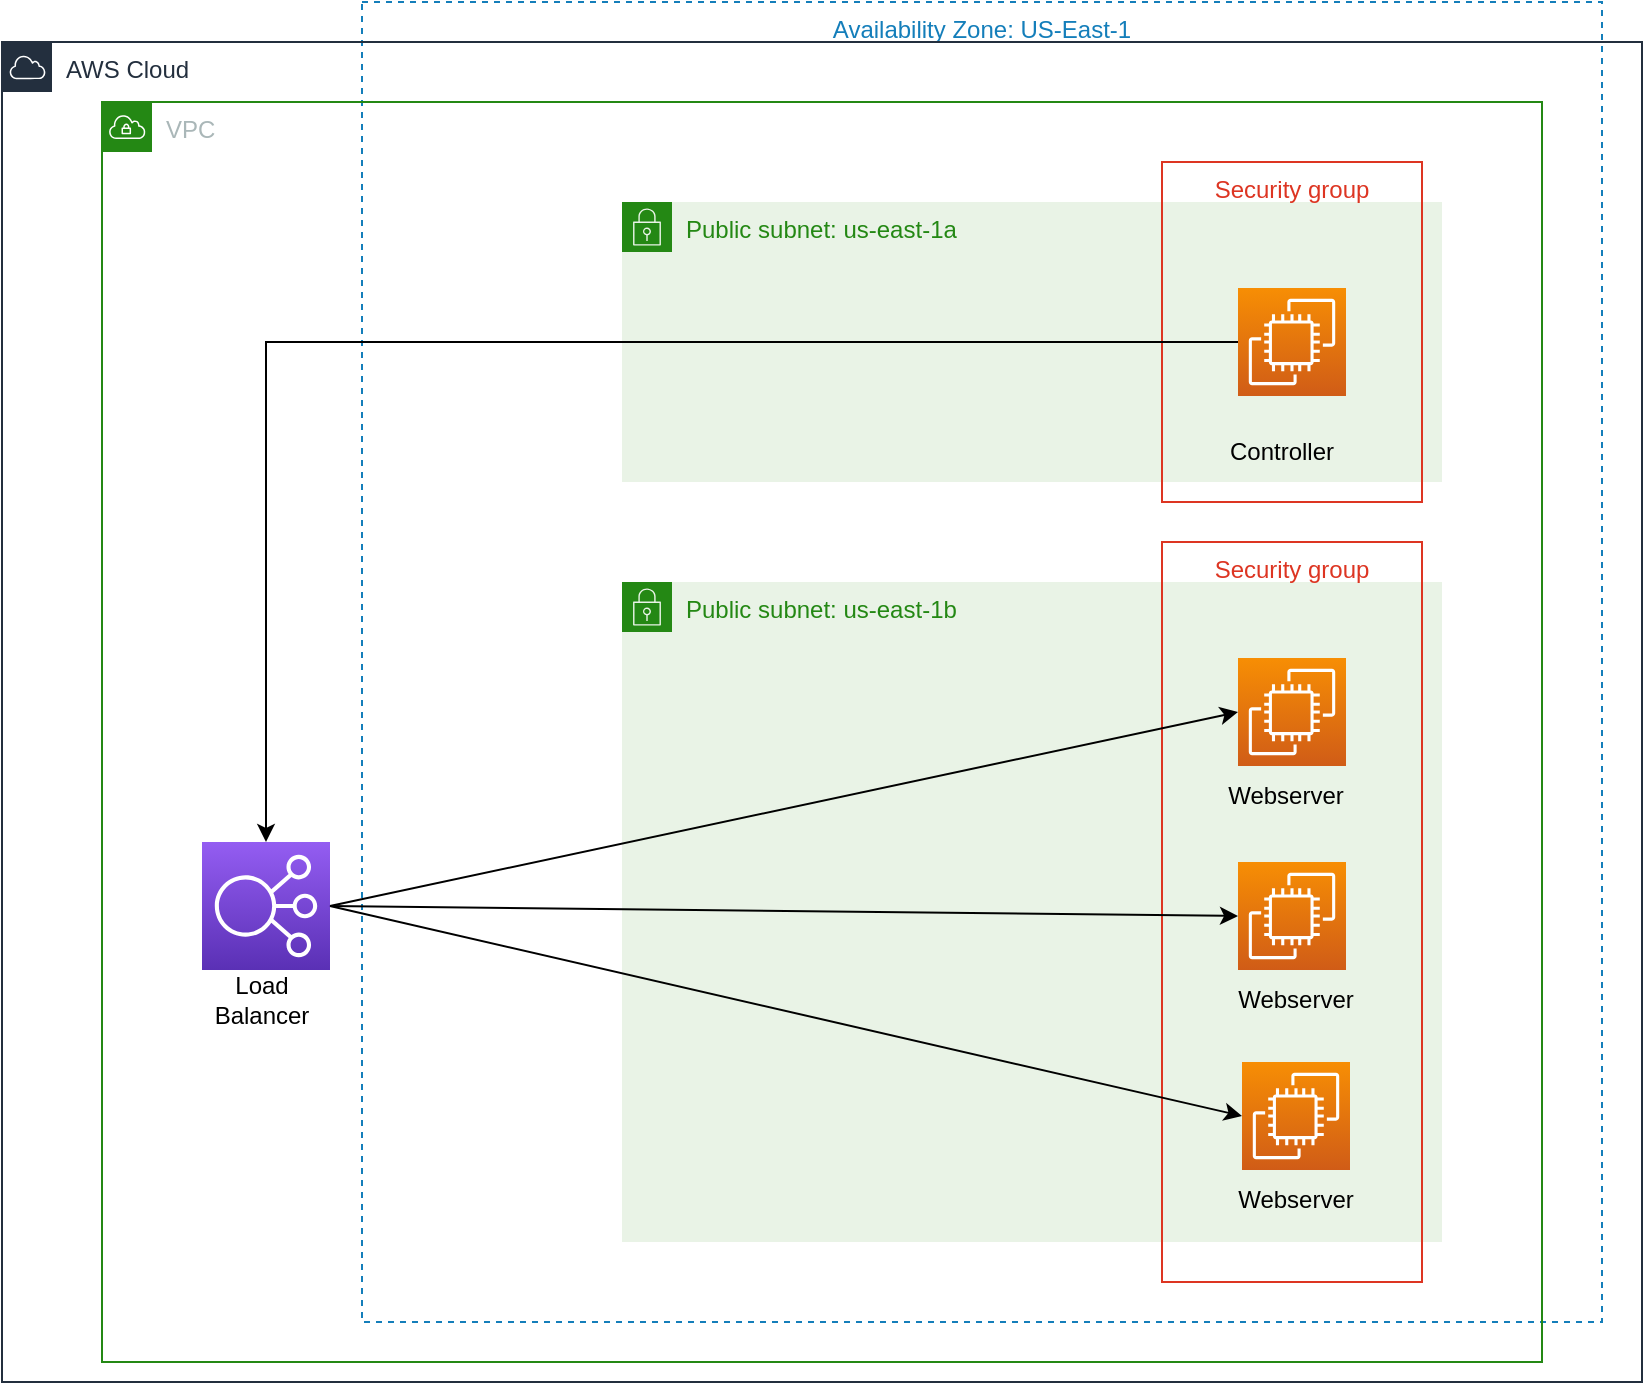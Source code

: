 <mxfile version="16.6.4" type="device"><diagram id="eUK-Pqfv5sIfmw2HvOYA" name="Page-1"><mxGraphModel dx="2489" dy="762" grid="1" gridSize="10" guides="1" tooltips="1" connect="1" arrows="1" fold="1" page="1" pageScale="1" pageWidth="827" pageHeight="1169" math="0" shadow="0"><root><mxCell id="0"/><mxCell id="1" parent="0"/><mxCell id="POdCbuEMdOw0eTTlKW-u-11" value="Availability Zone: US-East-1" style="fillColor=none;strokeColor=#147EBA;dashed=1;verticalAlign=top;fontStyle=0;fontColor=#147EBA;" vertex="1" parent="1"><mxGeometry x="170" y="20" width="620" height="660" as="geometry"/></mxCell><mxCell id="POdCbuEMdOw0eTTlKW-u-10" value="AWS Cloud" style="points=[[0,0],[0.25,0],[0.5,0],[0.75,0],[1,0],[1,0.25],[1,0.5],[1,0.75],[1,1],[0.75,1],[0.5,1],[0.25,1],[0,1],[0,0.75],[0,0.5],[0,0.25]];outlineConnect=0;gradientColor=none;html=1;whiteSpace=wrap;fontSize=12;fontStyle=0;container=1;pointerEvents=0;collapsible=0;recursiveResize=0;shape=mxgraph.aws4.group;grIcon=mxgraph.aws4.group_aws_cloud;strokeColor=#232F3E;fillColor=none;verticalAlign=top;align=left;spacingLeft=30;fontColor=#232F3E;dashed=0;" vertex="1" parent="1"><mxGeometry x="-10" y="40" width="820" height="670" as="geometry"/></mxCell><mxCell id="POdCbuEMdOw0eTTlKW-u-12" value="Public subnet: us-east-1b" style="points=[[0,0],[0.25,0],[0.5,0],[0.75,0],[1,0],[1,0.25],[1,0.5],[1,0.75],[1,1],[0.75,1],[0.5,1],[0.25,1],[0,1],[0,0.75],[0,0.5],[0,0.25]];outlineConnect=0;gradientColor=none;html=1;whiteSpace=wrap;fontSize=12;fontStyle=0;container=1;pointerEvents=0;collapsible=0;recursiveResize=0;shape=mxgraph.aws4.group;grIcon=mxgraph.aws4.group_security_group;grStroke=0;strokeColor=#248814;fillColor=#E9F3E6;verticalAlign=top;align=left;spacingLeft=30;fontColor=#248814;dashed=0;" vertex="1" parent="POdCbuEMdOw0eTTlKW-u-10"><mxGeometry x="310" y="270" width="410" height="330" as="geometry"/></mxCell><mxCell id="POdCbuEMdOw0eTTlKW-u-17" value="Public subnet: us-east-1a" style="points=[[0,0],[0.25,0],[0.5,0],[0.75,0],[1,0],[1,0.25],[1,0.5],[1,0.75],[1,1],[0.75,1],[0.5,1],[0.25,1],[0,1],[0,0.75],[0,0.5],[0,0.25]];outlineConnect=0;gradientColor=none;html=1;whiteSpace=wrap;fontSize=12;fontStyle=0;container=1;pointerEvents=0;collapsible=0;recursiveResize=0;shape=mxgraph.aws4.group;grIcon=mxgraph.aws4.group_security_group;grStroke=0;strokeColor=#248814;fillColor=#E9F3E6;verticalAlign=top;align=left;spacingLeft=30;fontColor=#248814;dashed=0;" vertex="1" parent="POdCbuEMdOw0eTTlKW-u-10"><mxGeometry x="310" y="80" width="410" height="140" as="geometry"/></mxCell><mxCell id="POdCbuEMdOw0eTTlKW-u-18" value="Security group" style="fillColor=none;strokeColor=#DD3522;verticalAlign=top;fontStyle=0;fontColor=#DD3522;" vertex="1" parent="POdCbuEMdOw0eTTlKW-u-10"><mxGeometry x="580" y="250" width="130" height="370" as="geometry"/></mxCell><mxCell id="POdCbuEMdOw0eTTlKW-u-19" value="Security group" style="fillColor=none;strokeColor=#DD3522;verticalAlign=top;fontStyle=0;fontColor=#DD3522;" vertex="1" parent="POdCbuEMdOw0eTTlKW-u-10"><mxGeometry x="580" y="60" width="130" height="170" as="geometry"/></mxCell><mxCell id="POdCbuEMdOw0eTTlKW-u-22" value="" style="sketch=0;points=[[0,0,0],[0.25,0,0],[0.5,0,0],[0.75,0,0],[1,0,0],[0,1,0],[0.25,1,0],[0.5,1,0],[0.75,1,0],[1,1,0],[0,0.25,0],[0,0.5,0],[0,0.75,0],[1,0.25,0],[1,0.5,0],[1,0.75,0]];outlineConnect=0;fontColor=#232F3E;gradientColor=#F78E04;gradientDirection=north;fillColor=#D05C17;strokeColor=#ffffff;dashed=0;verticalLabelPosition=bottom;verticalAlign=top;align=center;html=1;fontSize=12;fontStyle=0;aspect=fixed;shape=mxgraph.aws4.resourceIcon;resIcon=mxgraph.aws4.ec2;" vertex="1" parent="POdCbuEMdOw0eTTlKW-u-10"><mxGeometry x="618" y="410" width="54" height="54" as="geometry"/></mxCell><mxCell id="POdCbuEMdOw0eTTlKW-u-23" value="" style="sketch=0;points=[[0,0,0],[0.25,0,0],[0.5,0,0],[0.75,0,0],[1,0,0],[0,1,0],[0.25,1,0],[0.5,1,0],[0.75,1,0],[1,1,0],[0,0.25,0],[0,0.5,0],[0,0.75,0],[1,0.25,0],[1,0.5,0],[1,0.75,0]];outlineConnect=0;fontColor=#232F3E;gradientColor=#F78E04;gradientDirection=north;fillColor=#D05C17;strokeColor=#ffffff;dashed=0;verticalLabelPosition=bottom;verticalAlign=top;align=center;html=1;fontSize=12;fontStyle=0;aspect=fixed;shape=mxgraph.aws4.resourceIcon;resIcon=mxgraph.aws4.ec2;" vertex="1" parent="POdCbuEMdOw0eTTlKW-u-10"><mxGeometry x="618" y="308" width="54" height="54" as="geometry"/></mxCell><mxCell id="POdCbuEMdOw0eTTlKW-u-24" value="VPC" style="points=[[0,0],[0.25,0],[0.5,0],[0.75,0],[1,0],[1,0.25],[1,0.5],[1,0.75],[1,1],[0.75,1],[0.5,1],[0.25,1],[0,1],[0,0.75],[0,0.5],[0,0.25]];outlineConnect=0;gradientColor=none;html=1;whiteSpace=wrap;fontSize=12;fontStyle=0;container=1;pointerEvents=0;collapsible=0;recursiveResize=0;shape=mxgraph.aws4.group;grIcon=mxgraph.aws4.group_vpc;strokeColor=#248814;fillColor=none;verticalAlign=top;align=left;spacingLeft=30;fontColor=#AAB7B8;dashed=0;" vertex="1" parent="POdCbuEMdOw0eTTlKW-u-10"><mxGeometry x="50" y="30" width="720" height="630" as="geometry"/></mxCell><mxCell id="POdCbuEMdOw0eTTlKW-u-21" value="" style="sketch=0;points=[[0,0,0],[0.25,0,0],[0.5,0,0],[0.75,0,0],[1,0,0],[0,1,0],[0.25,1,0],[0.5,1,0],[0.75,1,0],[1,1,0],[0,0.25,0],[0,0.5,0],[0,0.75,0],[1,0.25,0],[1,0.5,0],[1,0.75,0]];outlineConnect=0;fontColor=#232F3E;gradientColor=#F78E04;gradientDirection=north;fillColor=#D05C17;strokeColor=#ffffff;dashed=0;verticalLabelPosition=bottom;verticalAlign=top;align=center;html=1;fontSize=12;fontStyle=0;aspect=fixed;shape=mxgraph.aws4.resourceIcon;resIcon=mxgraph.aws4.ec2;" vertex="1" parent="POdCbuEMdOw0eTTlKW-u-24"><mxGeometry x="570" y="480" width="54" height="54" as="geometry"/></mxCell><mxCell id="POdCbuEMdOw0eTTlKW-u-20" value="" style="sketch=0;points=[[0,0,0],[0.25,0,0],[0.5,0,0],[0.75,0,0],[1,0,0],[0,1,0],[0.25,1,0],[0.5,1,0],[0.75,1,0],[1,1,0],[0,0.25,0],[0,0.5,0],[0,0.75,0],[1,0.25,0],[1,0.5,0],[1,0.75,0]];outlineConnect=0;fontColor=#232F3E;gradientColor=#945DF2;gradientDirection=north;fillColor=#5A30B5;strokeColor=#ffffff;dashed=0;verticalLabelPosition=bottom;verticalAlign=top;align=center;html=1;fontSize=12;fontStyle=0;aspect=fixed;shape=mxgraph.aws4.resourceIcon;resIcon=mxgraph.aws4.elastic_load_balancing;" vertex="1" parent="POdCbuEMdOw0eTTlKW-u-24"><mxGeometry x="50" y="370" width="64" height="64" as="geometry"/></mxCell><mxCell id="POdCbuEMdOw0eTTlKW-u-28" value="" style="endArrow=classic;html=1;rounded=0;exitX=1;exitY=0.5;exitDx=0;exitDy=0;exitPerimeter=0;entryX=0;entryY=0.5;entryDx=0;entryDy=0;entryPerimeter=0;" edge="1" parent="POdCbuEMdOw0eTTlKW-u-24" source="POdCbuEMdOw0eTTlKW-u-20" target="POdCbuEMdOw0eTTlKW-u-21"><mxGeometry width="50" height="50" relative="1" as="geometry"><mxPoint x="400" y="350" as="sourcePoint"/><mxPoint x="450" y="300" as="targetPoint"/></mxGeometry></mxCell><mxCell id="POdCbuEMdOw0eTTlKW-u-32" value="Controller" style="text;html=1;strokeColor=none;fillColor=none;align=center;verticalAlign=middle;whiteSpace=wrap;rounded=0;" vertex="1" parent="POdCbuEMdOw0eTTlKW-u-24"><mxGeometry x="560" y="160" width="60" height="30" as="geometry"/></mxCell><mxCell id="POdCbuEMdOw0eTTlKW-u-35" value="Webserver" style="text;html=1;strokeColor=none;fillColor=none;align=center;verticalAlign=middle;whiteSpace=wrap;rounded=0;" vertex="1" parent="POdCbuEMdOw0eTTlKW-u-24"><mxGeometry x="567" y="434" width="60" height="30" as="geometry"/></mxCell><mxCell id="POdCbuEMdOw0eTTlKW-u-34" value="Webserver" style="text;html=1;strokeColor=none;fillColor=none;align=center;verticalAlign=middle;whiteSpace=wrap;rounded=0;" vertex="1" parent="POdCbuEMdOw0eTTlKW-u-24"><mxGeometry x="567" y="534" width="60" height="30" as="geometry"/></mxCell><mxCell id="POdCbuEMdOw0eTTlKW-u-36" value="Load Balancer" style="text;html=1;strokeColor=none;fillColor=none;align=center;verticalAlign=middle;whiteSpace=wrap;rounded=0;" vertex="1" parent="POdCbuEMdOw0eTTlKW-u-24"><mxGeometry x="50" y="434" width="60" height="30" as="geometry"/></mxCell><mxCell id="POdCbuEMdOw0eTTlKW-u-26" value="" style="endArrow=classic;html=1;rounded=0;exitX=1;exitY=0.5;exitDx=0;exitDy=0;exitPerimeter=0;entryX=0;entryY=0.5;entryDx=0;entryDy=0;entryPerimeter=0;" edge="1" parent="POdCbuEMdOw0eTTlKW-u-10" source="POdCbuEMdOw0eTTlKW-u-20" target="POdCbuEMdOw0eTTlKW-u-22"><mxGeometry width="50" height="50" relative="1" as="geometry"><mxPoint x="420" y="380" as="sourcePoint"/><mxPoint x="470" y="330" as="targetPoint"/></mxGeometry></mxCell><mxCell id="POdCbuEMdOw0eTTlKW-u-27" value="" style="endArrow=classic;html=1;rounded=0;exitX=1;exitY=0.5;exitDx=0;exitDy=0;exitPerimeter=0;entryX=0;entryY=0.5;entryDx=0;entryDy=0;entryPerimeter=0;" edge="1" parent="POdCbuEMdOw0eTTlKW-u-10" source="POdCbuEMdOw0eTTlKW-u-20" target="POdCbuEMdOw0eTTlKW-u-23"><mxGeometry width="50" height="50" relative="1" as="geometry"><mxPoint x="420" y="380" as="sourcePoint"/><mxPoint x="470" y="330" as="targetPoint"/></mxGeometry></mxCell><mxCell id="POdCbuEMdOw0eTTlKW-u-25" value="" style="sketch=0;points=[[0,0,0],[0.25,0,0],[0.5,0,0],[0.75,0,0],[1,0,0],[0,1,0],[0.25,1,0],[0.5,1,0],[0.75,1,0],[1,1,0],[0,0.25,0],[0,0.5,0],[0,0.75,0],[1,0.25,0],[1,0.5,0],[1,0.75,0]];outlineConnect=0;fontColor=#232F3E;gradientColor=#F78E04;gradientDirection=north;fillColor=#D05C17;strokeColor=#ffffff;dashed=0;verticalLabelPosition=bottom;verticalAlign=top;align=center;html=1;fontSize=12;fontStyle=0;aspect=fixed;shape=mxgraph.aws4.resourceIcon;resIcon=mxgraph.aws4.ec2;" vertex="1" parent="POdCbuEMdOw0eTTlKW-u-10"><mxGeometry x="618" y="123" width="54" height="54" as="geometry"/></mxCell><mxCell id="POdCbuEMdOw0eTTlKW-u-29" value="" style="endArrow=classic;html=1;rounded=0;entryX=0.5;entryY=0;entryDx=0;entryDy=0;entryPerimeter=0;exitX=0;exitY=0.5;exitDx=0;exitDy=0;exitPerimeter=0;" edge="1" parent="POdCbuEMdOw0eTTlKW-u-10" source="POdCbuEMdOw0eTTlKW-u-25" target="POdCbuEMdOw0eTTlKW-u-20"><mxGeometry width="50" height="50" relative="1" as="geometry"><mxPoint x="500" y="330" as="sourcePoint"/><mxPoint x="450" y="380" as="targetPoint"/><Array as="points"><mxPoint x="132" y="150"/></Array></mxGeometry></mxCell><mxCell id="POdCbuEMdOw0eTTlKW-u-33" value="Webserver" style="text;html=1;strokeColor=none;fillColor=none;align=center;verticalAlign=middle;whiteSpace=wrap;rounded=0;" vertex="1" parent="POdCbuEMdOw0eTTlKW-u-10"><mxGeometry x="612" y="362" width="60" height="30" as="geometry"/></mxCell></root></mxGraphModel></diagram></mxfile>